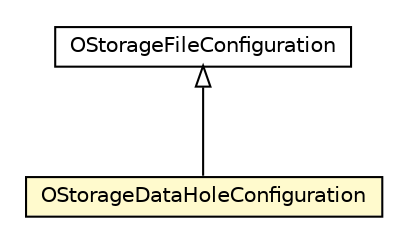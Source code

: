 #!/usr/local/bin/dot
#
# Class diagram 
# Generated by UMLGraph version R5_6-24-gf6e263 (http://www.umlgraph.org/)
#

digraph G {
	edge [fontname="Helvetica",fontsize=10,labelfontname="Helvetica",labelfontsize=10];
	node [fontname="Helvetica",fontsize=10,shape=plaintext];
	nodesep=0.25;
	ranksep=0.5;
	// com.orientechnologies.orient.core.config.OStorageDataHoleConfiguration
	c4018785 [label=<<table title="com.orientechnologies.orient.core.config.OStorageDataHoleConfiguration" border="0" cellborder="1" cellspacing="0" cellpadding="2" port="p" bgcolor="lemonChiffon" href="./OStorageDataHoleConfiguration.html">
		<tr><td><table border="0" cellspacing="0" cellpadding="1">
<tr><td align="center" balign="center"> OStorageDataHoleConfiguration </td></tr>
		</table></td></tr>
		</table>>, URL="./OStorageDataHoleConfiguration.html", fontname="Helvetica", fontcolor="black", fontsize=10.0];
	// com.orientechnologies.orient.core.config.OStorageFileConfiguration
	c4018791 [label=<<table title="com.orientechnologies.orient.core.config.OStorageFileConfiguration" border="0" cellborder="1" cellspacing="0" cellpadding="2" port="p" href="./OStorageFileConfiguration.html">
		<tr><td><table border="0" cellspacing="0" cellpadding="1">
<tr><td align="center" balign="center"> OStorageFileConfiguration </td></tr>
		</table></td></tr>
		</table>>, URL="./OStorageFileConfiguration.html", fontname="Helvetica", fontcolor="black", fontsize=10.0];
	//com.orientechnologies.orient.core.config.OStorageDataHoleConfiguration extends com.orientechnologies.orient.core.config.OStorageFileConfiguration
	c4018791:p -> c4018785:p [dir=back,arrowtail=empty];
}

